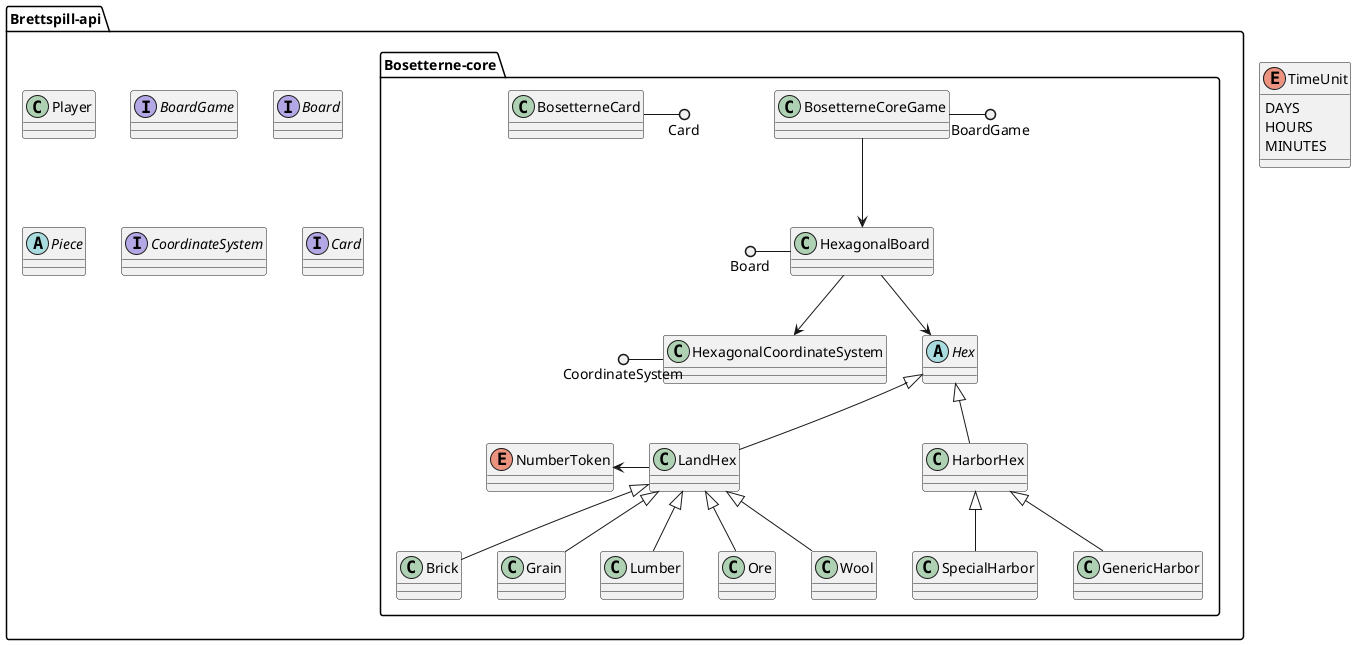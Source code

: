 @startuml

package Brettspill-api {
    class Player
    Interface BoardGame
    Interface Board
    abstract class Piece
    Interface CoordinateSystem
    Interface Card






    package Bosetterne-core {
        enum NumberToken
        class HexagonalBoard
        abstract class Hex
        class LandHex
        class HexagonalCoordinateSystem
        class BosetterneCard
        class BosetterneCoreGame

        BosetterneCoreGame -() BoardGame

        BosetterneCoreGame --> HexagonalBoard
        BosetterneCard -() Card
        CoordinateSystem ()- HexagonalCoordinateSystem
        HexagonalBoard --> HexagonalCoordinateSystem
        Board ()- HexagonalBoard
        HexagonalBoard --> Hex
        Hex <|-- LandHex
        NumberToken <- LandHex
        LandHex <|-- Brick
        LandHex <|-- Grain
        LandHex <|-- Lumber
        LandHex <|-- Ore
        LandHex <|-- Wool
        Hex <|-- HarborHex
        HarborHex <|-- SpecialHarbor
        HarborHex <|-- GenericHarbor
    }

}




enum TimeUnit {
DAYS
HOURS
MINUTES
}

@enduml